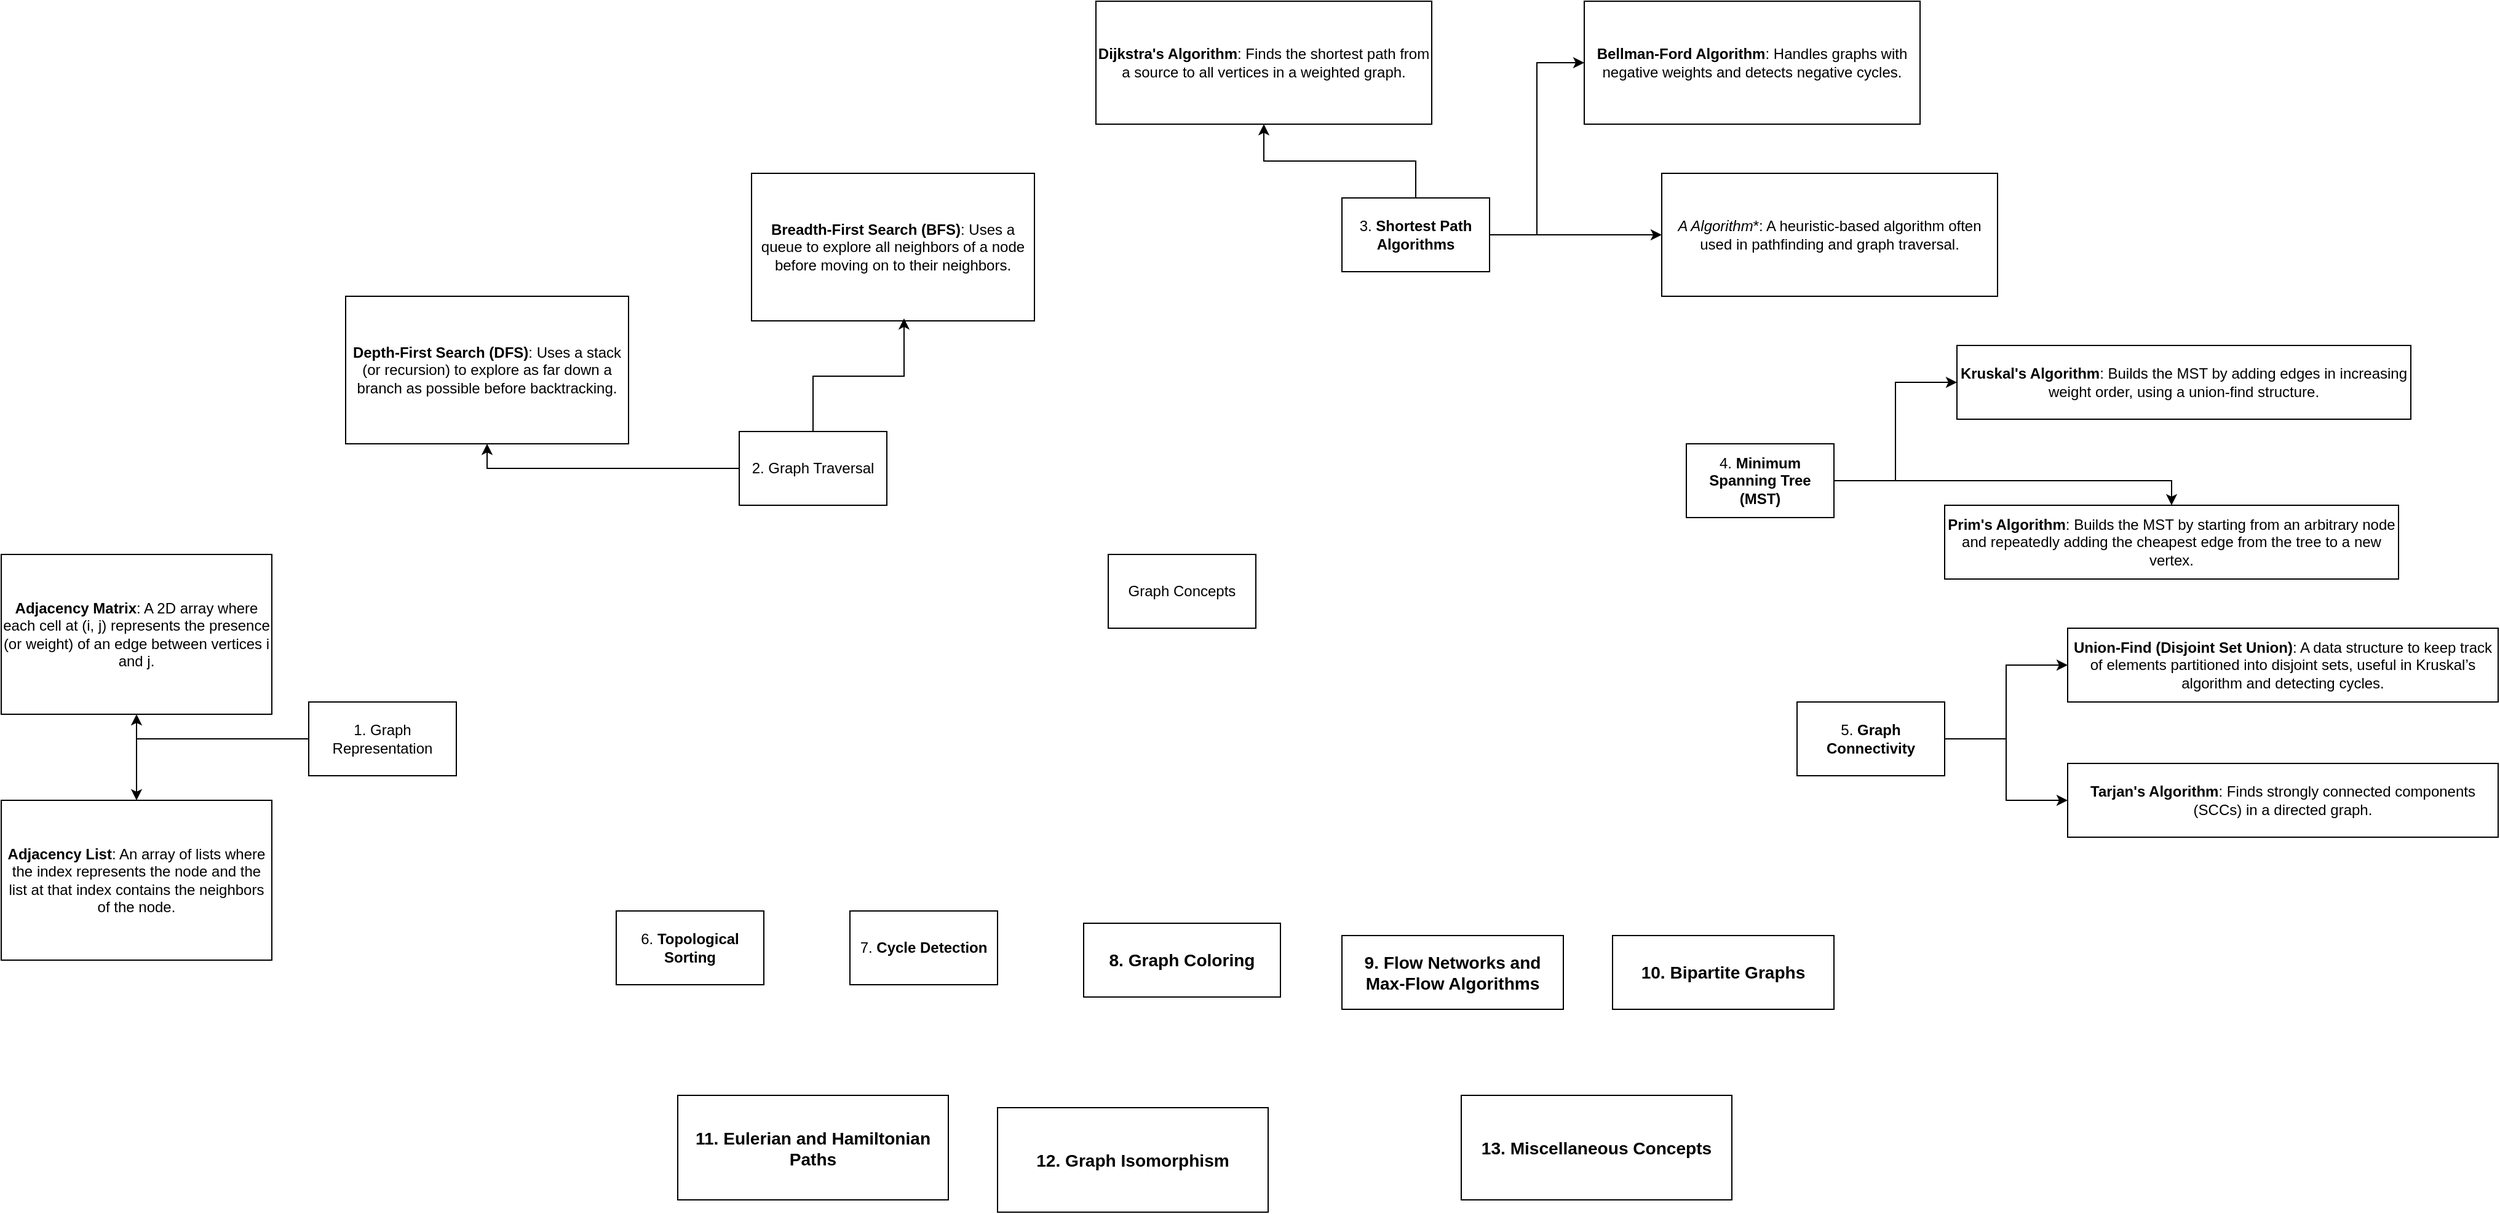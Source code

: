 <mxfile version="24.7.6">
  <diagram name="Page-1" id="0YoQ7BNPho5sO-UluRg9">
    <mxGraphModel dx="1897" dy="1730" grid="1" gridSize="10" guides="1" tooltips="1" connect="1" arrows="1" fold="1" page="1" pageScale="1" pageWidth="827" pageHeight="1169" math="0" shadow="0">
      <root>
        <mxCell id="0" />
        <mxCell id="1" parent="0" />
        <mxCell id="m7aj5oLY5AbvG_hLqnwf-1" value="Graph Concepts" style="rounded=0;whiteSpace=wrap;html=1;" vertex="1" parent="1">
          <mxGeometry x="440" y="120" width="120" height="60" as="geometry" />
        </mxCell>
        <mxCell id="m7aj5oLY5AbvG_hLqnwf-17" style="edgeStyle=orthogonalEdgeStyle;rounded=0;orthogonalLoop=1;jettySize=auto;html=1;entryX=0.5;entryY=1;entryDx=0;entryDy=0;" edge="1" parent="1" source="m7aj5oLY5AbvG_hLqnwf-2" target="m7aj5oLY5AbvG_hLqnwf-15">
          <mxGeometry relative="1" as="geometry" />
        </mxCell>
        <mxCell id="m7aj5oLY5AbvG_hLqnwf-18" style="edgeStyle=orthogonalEdgeStyle;rounded=0;orthogonalLoop=1;jettySize=auto;html=1;" edge="1" parent="1" source="m7aj5oLY5AbvG_hLqnwf-2" target="m7aj5oLY5AbvG_hLqnwf-16">
          <mxGeometry relative="1" as="geometry" />
        </mxCell>
        <mxCell id="m7aj5oLY5AbvG_hLqnwf-2" value="1. Graph Representation" style="rounded=0;whiteSpace=wrap;html=1;" vertex="1" parent="1">
          <mxGeometry x="-210" y="240" width="120" height="60" as="geometry" />
        </mxCell>
        <mxCell id="m7aj5oLY5AbvG_hLqnwf-21" style="edgeStyle=orthogonalEdgeStyle;rounded=0;orthogonalLoop=1;jettySize=auto;html=1;entryX=0.5;entryY=1;entryDx=0;entryDy=0;" edge="1" parent="1" source="m7aj5oLY5AbvG_hLqnwf-3" target="m7aj5oLY5AbvG_hLqnwf-19">
          <mxGeometry relative="1" as="geometry" />
        </mxCell>
        <mxCell id="m7aj5oLY5AbvG_hLqnwf-3" value="2. Graph Traversal" style="rounded=0;whiteSpace=wrap;html=1;" vertex="1" parent="1">
          <mxGeometry x="140" y="20" width="120" height="60" as="geometry" />
        </mxCell>
        <mxCell id="m7aj5oLY5AbvG_hLqnwf-26" style="edgeStyle=orthogonalEdgeStyle;rounded=0;orthogonalLoop=1;jettySize=auto;html=1;entryX=0.5;entryY=1;entryDx=0;entryDy=0;" edge="1" parent="1" source="m7aj5oLY5AbvG_hLqnwf-4" target="m7aj5oLY5AbvG_hLqnwf-23">
          <mxGeometry relative="1" as="geometry" />
        </mxCell>
        <mxCell id="m7aj5oLY5AbvG_hLqnwf-27" style="edgeStyle=orthogonalEdgeStyle;rounded=0;orthogonalLoop=1;jettySize=auto;html=1;entryX=0;entryY=0.5;entryDx=0;entryDy=0;" edge="1" parent="1" source="m7aj5oLY5AbvG_hLqnwf-4" target="m7aj5oLY5AbvG_hLqnwf-24">
          <mxGeometry relative="1" as="geometry" />
        </mxCell>
        <mxCell id="m7aj5oLY5AbvG_hLqnwf-28" style="edgeStyle=orthogonalEdgeStyle;rounded=0;orthogonalLoop=1;jettySize=auto;html=1;entryX=0;entryY=0.5;entryDx=0;entryDy=0;" edge="1" parent="1" source="m7aj5oLY5AbvG_hLqnwf-4" target="m7aj5oLY5AbvG_hLqnwf-25">
          <mxGeometry relative="1" as="geometry" />
        </mxCell>
        <mxCell id="m7aj5oLY5AbvG_hLqnwf-4" value="3. &lt;strong&gt;Shortest Path Algorithms&lt;/strong&gt;" style="rounded=0;whiteSpace=wrap;html=1;" vertex="1" parent="1">
          <mxGeometry x="630" y="-170" width="120" height="60" as="geometry" />
        </mxCell>
        <mxCell id="m7aj5oLY5AbvG_hLqnwf-31" style="edgeStyle=orthogonalEdgeStyle;rounded=0;orthogonalLoop=1;jettySize=auto;html=1;entryX=0;entryY=0.5;entryDx=0;entryDy=0;" edge="1" parent="1" source="m7aj5oLY5AbvG_hLqnwf-5" target="m7aj5oLY5AbvG_hLqnwf-29">
          <mxGeometry relative="1" as="geometry" />
        </mxCell>
        <mxCell id="m7aj5oLY5AbvG_hLqnwf-32" style="edgeStyle=orthogonalEdgeStyle;rounded=0;orthogonalLoop=1;jettySize=auto;html=1;entryX=0.5;entryY=0;entryDx=0;entryDy=0;" edge="1" parent="1" source="m7aj5oLY5AbvG_hLqnwf-5" target="m7aj5oLY5AbvG_hLqnwf-30">
          <mxGeometry relative="1" as="geometry" />
        </mxCell>
        <mxCell id="m7aj5oLY5AbvG_hLqnwf-5" value="4. &lt;strong&gt;Minimum Spanning Tree (MST)&lt;/strong&gt;" style="rounded=0;whiteSpace=wrap;html=1;" vertex="1" parent="1">
          <mxGeometry x="910" y="30" width="120" height="60" as="geometry" />
        </mxCell>
        <mxCell id="m7aj5oLY5AbvG_hLqnwf-35" style="edgeStyle=orthogonalEdgeStyle;rounded=0;orthogonalLoop=1;jettySize=auto;html=1;entryX=0;entryY=0.5;entryDx=0;entryDy=0;" edge="1" parent="1" source="m7aj5oLY5AbvG_hLqnwf-6" target="m7aj5oLY5AbvG_hLqnwf-33">
          <mxGeometry relative="1" as="geometry" />
        </mxCell>
        <mxCell id="m7aj5oLY5AbvG_hLqnwf-36" style="edgeStyle=orthogonalEdgeStyle;rounded=0;orthogonalLoop=1;jettySize=auto;html=1;" edge="1" parent="1" source="m7aj5oLY5AbvG_hLqnwf-6" target="m7aj5oLY5AbvG_hLqnwf-34">
          <mxGeometry relative="1" as="geometry" />
        </mxCell>
        <mxCell id="m7aj5oLY5AbvG_hLqnwf-6" value="5. &lt;strong&gt;Graph Connectivity&lt;/strong&gt;" style="rounded=0;whiteSpace=wrap;html=1;" vertex="1" parent="1">
          <mxGeometry x="1000" y="240" width="120" height="60" as="geometry" />
        </mxCell>
        <mxCell id="m7aj5oLY5AbvG_hLqnwf-7" value="6. &lt;strong&gt;Topological Sorting&lt;/strong&gt;" style="rounded=0;whiteSpace=wrap;html=1;" vertex="1" parent="1">
          <mxGeometry x="40" y="410" width="120" height="60" as="geometry" />
        </mxCell>
        <mxCell id="m7aj5oLY5AbvG_hLqnwf-8" value="7. &lt;strong&gt;Cycle Detection&lt;/strong&gt;" style="rounded=0;whiteSpace=wrap;html=1;" vertex="1" parent="1">
          <mxGeometry x="230" y="410" width="120" height="60" as="geometry" />
        </mxCell>
        <mxCell id="m7aj5oLY5AbvG_hLqnwf-9" value="&lt;h3&gt;8. &lt;strong&gt;Graph Coloring&lt;/strong&gt;&lt;/h3&gt;" style="rounded=0;whiteSpace=wrap;html=1;" vertex="1" parent="1">
          <mxGeometry x="420" y="420" width="160" height="60" as="geometry" />
        </mxCell>
        <mxCell id="m7aj5oLY5AbvG_hLqnwf-10" value="&lt;h3&gt;9. &lt;strong&gt;Flow Networks and Max-Flow Algorithms&lt;/strong&gt;&lt;br&gt;&lt;/h3&gt;" style="rounded=0;whiteSpace=wrap;html=1;" vertex="1" parent="1">
          <mxGeometry x="630" y="430" width="180" height="60" as="geometry" />
        </mxCell>
        <mxCell id="m7aj5oLY5AbvG_hLqnwf-11" value="&lt;h3&gt;10. &lt;strong&gt;Bipartite Graphs&lt;/strong&gt;&lt;br&gt;&lt;/h3&gt;" style="rounded=0;whiteSpace=wrap;html=1;" vertex="1" parent="1">
          <mxGeometry x="850" y="430" width="180" height="60" as="geometry" />
        </mxCell>
        <mxCell id="m7aj5oLY5AbvG_hLqnwf-12" value="&lt;h3&gt;11. &lt;strong&gt;Eulerian and Hamiltonian Paths&lt;/strong&gt;&lt;/h3&gt;" style="rounded=0;whiteSpace=wrap;html=1;" vertex="1" parent="1">
          <mxGeometry x="90" y="560" width="220" height="85" as="geometry" />
        </mxCell>
        <mxCell id="m7aj5oLY5AbvG_hLqnwf-13" value="&lt;h3&gt;12. &lt;strong&gt;Graph Isomorphism&lt;/strong&gt;&lt;br&gt;&lt;/h3&gt;" style="rounded=0;whiteSpace=wrap;html=1;" vertex="1" parent="1">
          <mxGeometry x="350" y="570" width="220" height="85" as="geometry" />
        </mxCell>
        <mxCell id="m7aj5oLY5AbvG_hLqnwf-14" value="&lt;h3&gt;13. &lt;strong&gt;Miscellaneous Concepts&lt;/strong&gt;&lt;br&gt;&lt;/h3&gt;" style="rounded=0;whiteSpace=wrap;html=1;" vertex="1" parent="1">
          <mxGeometry x="727" y="560" width="220" height="85" as="geometry" />
        </mxCell>
        <mxCell id="m7aj5oLY5AbvG_hLqnwf-15" value="&lt;strong&gt;Adjacency Matrix&lt;/strong&gt;: A 2D array where each cell at (i, j) represents the presence (or weight) of an edge between vertices i and j." style="rounded=0;whiteSpace=wrap;html=1;" vertex="1" parent="1">
          <mxGeometry x="-460" y="120" width="220" height="130" as="geometry" />
        </mxCell>
        <mxCell id="m7aj5oLY5AbvG_hLqnwf-16" value="&lt;strong&gt;Adjacency List&lt;/strong&gt;: An array of lists where the index represents the node and the list at that index contains the neighbors of the node." style="rounded=0;whiteSpace=wrap;html=1;" vertex="1" parent="1">
          <mxGeometry x="-460" y="320" width="220" height="130" as="geometry" />
        </mxCell>
        <mxCell id="m7aj5oLY5AbvG_hLqnwf-19" value="&lt;strong&gt;Depth-First Search (DFS)&lt;/strong&gt;: Uses a stack (or recursion) to explore as far down a branch as possible before backtracking." style="rounded=0;whiteSpace=wrap;html=1;" vertex="1" parent="1">
          <mxGeometry x="-180" y="-90" width="230" height="120" as="geometry" />
        </mxCell>
        <mxCell id="m7aj5oLY5AbvG_hLqnwf-20" value="&lt;strong&gt;Breadth-First Search (BFS)&lt;/strong&gt;: Uses a queue to explore all neighbors of a node before moving on to their neighbors." style="rounded=0;whiteSpace=wrap;html=1;" vertex="1" parent="1">
          <mxGeometry x="150" y="-190" width="230" height="120" as="geometry" />
        </mxCell>
        <mxCell id="m7aj5oLY5AbvG_hLqnwf-22" style="edgeStyle=orthogonalEdgeStyle;rounded=0;orthogonalLoop=1;jettySize=auto;html=1;entryX=0.539;entryY=0.983;entryDx=0;entryDy=0;entryPerimeter=0;" edge="1" parent="1" source="m7aj5oLY5AbvG_hLqnwf-3" target="m7aj5oLY5AbvG_hLqnwf-20">
          <mxGeometry relative="1" as="geometry" />
        </mxCell>
        <mxCell id="m7aj5oLY5AbvG_hLqnwf-23" value="&lt;strong&gt;Dijkstra&#39;s Algorithm&lt;/strong&gt;: Finds the shortest path from a source to all vertices in a weighted graph." style="rounded=0;whiteSpace=wrap;html=1;" vertex="1" parent="1">
          <mxGeometry x="430" y="-330" width="273" height="100" as="geometry" />
        </mxCell>
        <mxCell id="m7aj5oLY5AbvG_hLqnwf-24" value="&lt;strong&gt;Bellman-Ford Algorithm&lt;/strong&gt;: Handles graphs with negative weights and detects negative cycles." style="rounded=0;whiteSpace=wrap;html=1;" vertex="1" parent="1">
          <mxGeometry x="827" y="-330" width="273" height="100" as="geometry" />
        </mxCell>
        <mxCell id="m7aj5oLY5AbvG_hLqnwf-25" value="&lt;em&gt;&lt;em&gt;A&lt;/em&gt; Algorithm&lt;/em&gt;*: A heuristic-based algorithm often used in pathfinding and graph traversal." style="rounded=0;whiteSpace=wrap;html=1;" vertex="1" parent="1">
          <mxGeometry x="890" y="-190" width="273" height="100" as="geometry" />
        </mxCell>
        <mxCell id="m7aj5oLY5AbvG_hLqnwf-29" value="&lt;strong&gt;Kruskal&#39;s Algorithm&lt;/strong&gt;: Builds the MST by adding edges in increasing weight order, using a union-find structure." style="rounded=0;whiteSpace=wrap;html=1;" vertex="1" parent="1">
          <mxGeometry x="1130" y="-50" width="369" height="60" as="geometry" />
        </mxCell>
        <mxCell id="m7aj5oLY5AbvG_hLqnwf-30" value="&lt;strong&gt;Prim&#39;s Algorithm&lt;/strong&gt;: Builds the MST by starting from an arbitrary node and repeatedly adding the cheapest edge from the tree to a new vertex." style="rounded=0;whiteSpace=wrap;html=1;" vertex="1" parent="1">
          <mxGeometry x="1120" y="80" width="369" height="60" as="geometry" />
        </mxCell>
        <mxCell id="m7aj5oLY5AbvG_hLqnwf-33" value="&lt;strong&gt;Union-Find (Disjoint Set Union)&lt;/strong&gt;: A data structure to keep track of elements partitioned into disjoint sets, useful in Kruskal’s algorithm and detecting cycles." style="rounded=0;whiteSpace=wrap;html=1;" vertex="1" parent="1">
          <mxGeometry x="1220" y="180" width="350" height="60" as="geometry" />
        </mxCell>
        <mxCell id="m7aj5oLY5AbvG_hLqnwf-34" value="&lt;strong&gt;Tarjan&#39;s Algorithm&lt;/strong&gt;: Finds strongly connected components (SCCs) in a directed graph." style="rounded=0;whiteSpace=wrap;html=1;" vertex="1" parent="1">
          <mxGeometry x="1220" y="290" width="350" height="60" as="geometry" />
        </mxCell>
      </root>
    </mxGraphModel>
  </diagram>
</mxfile>
